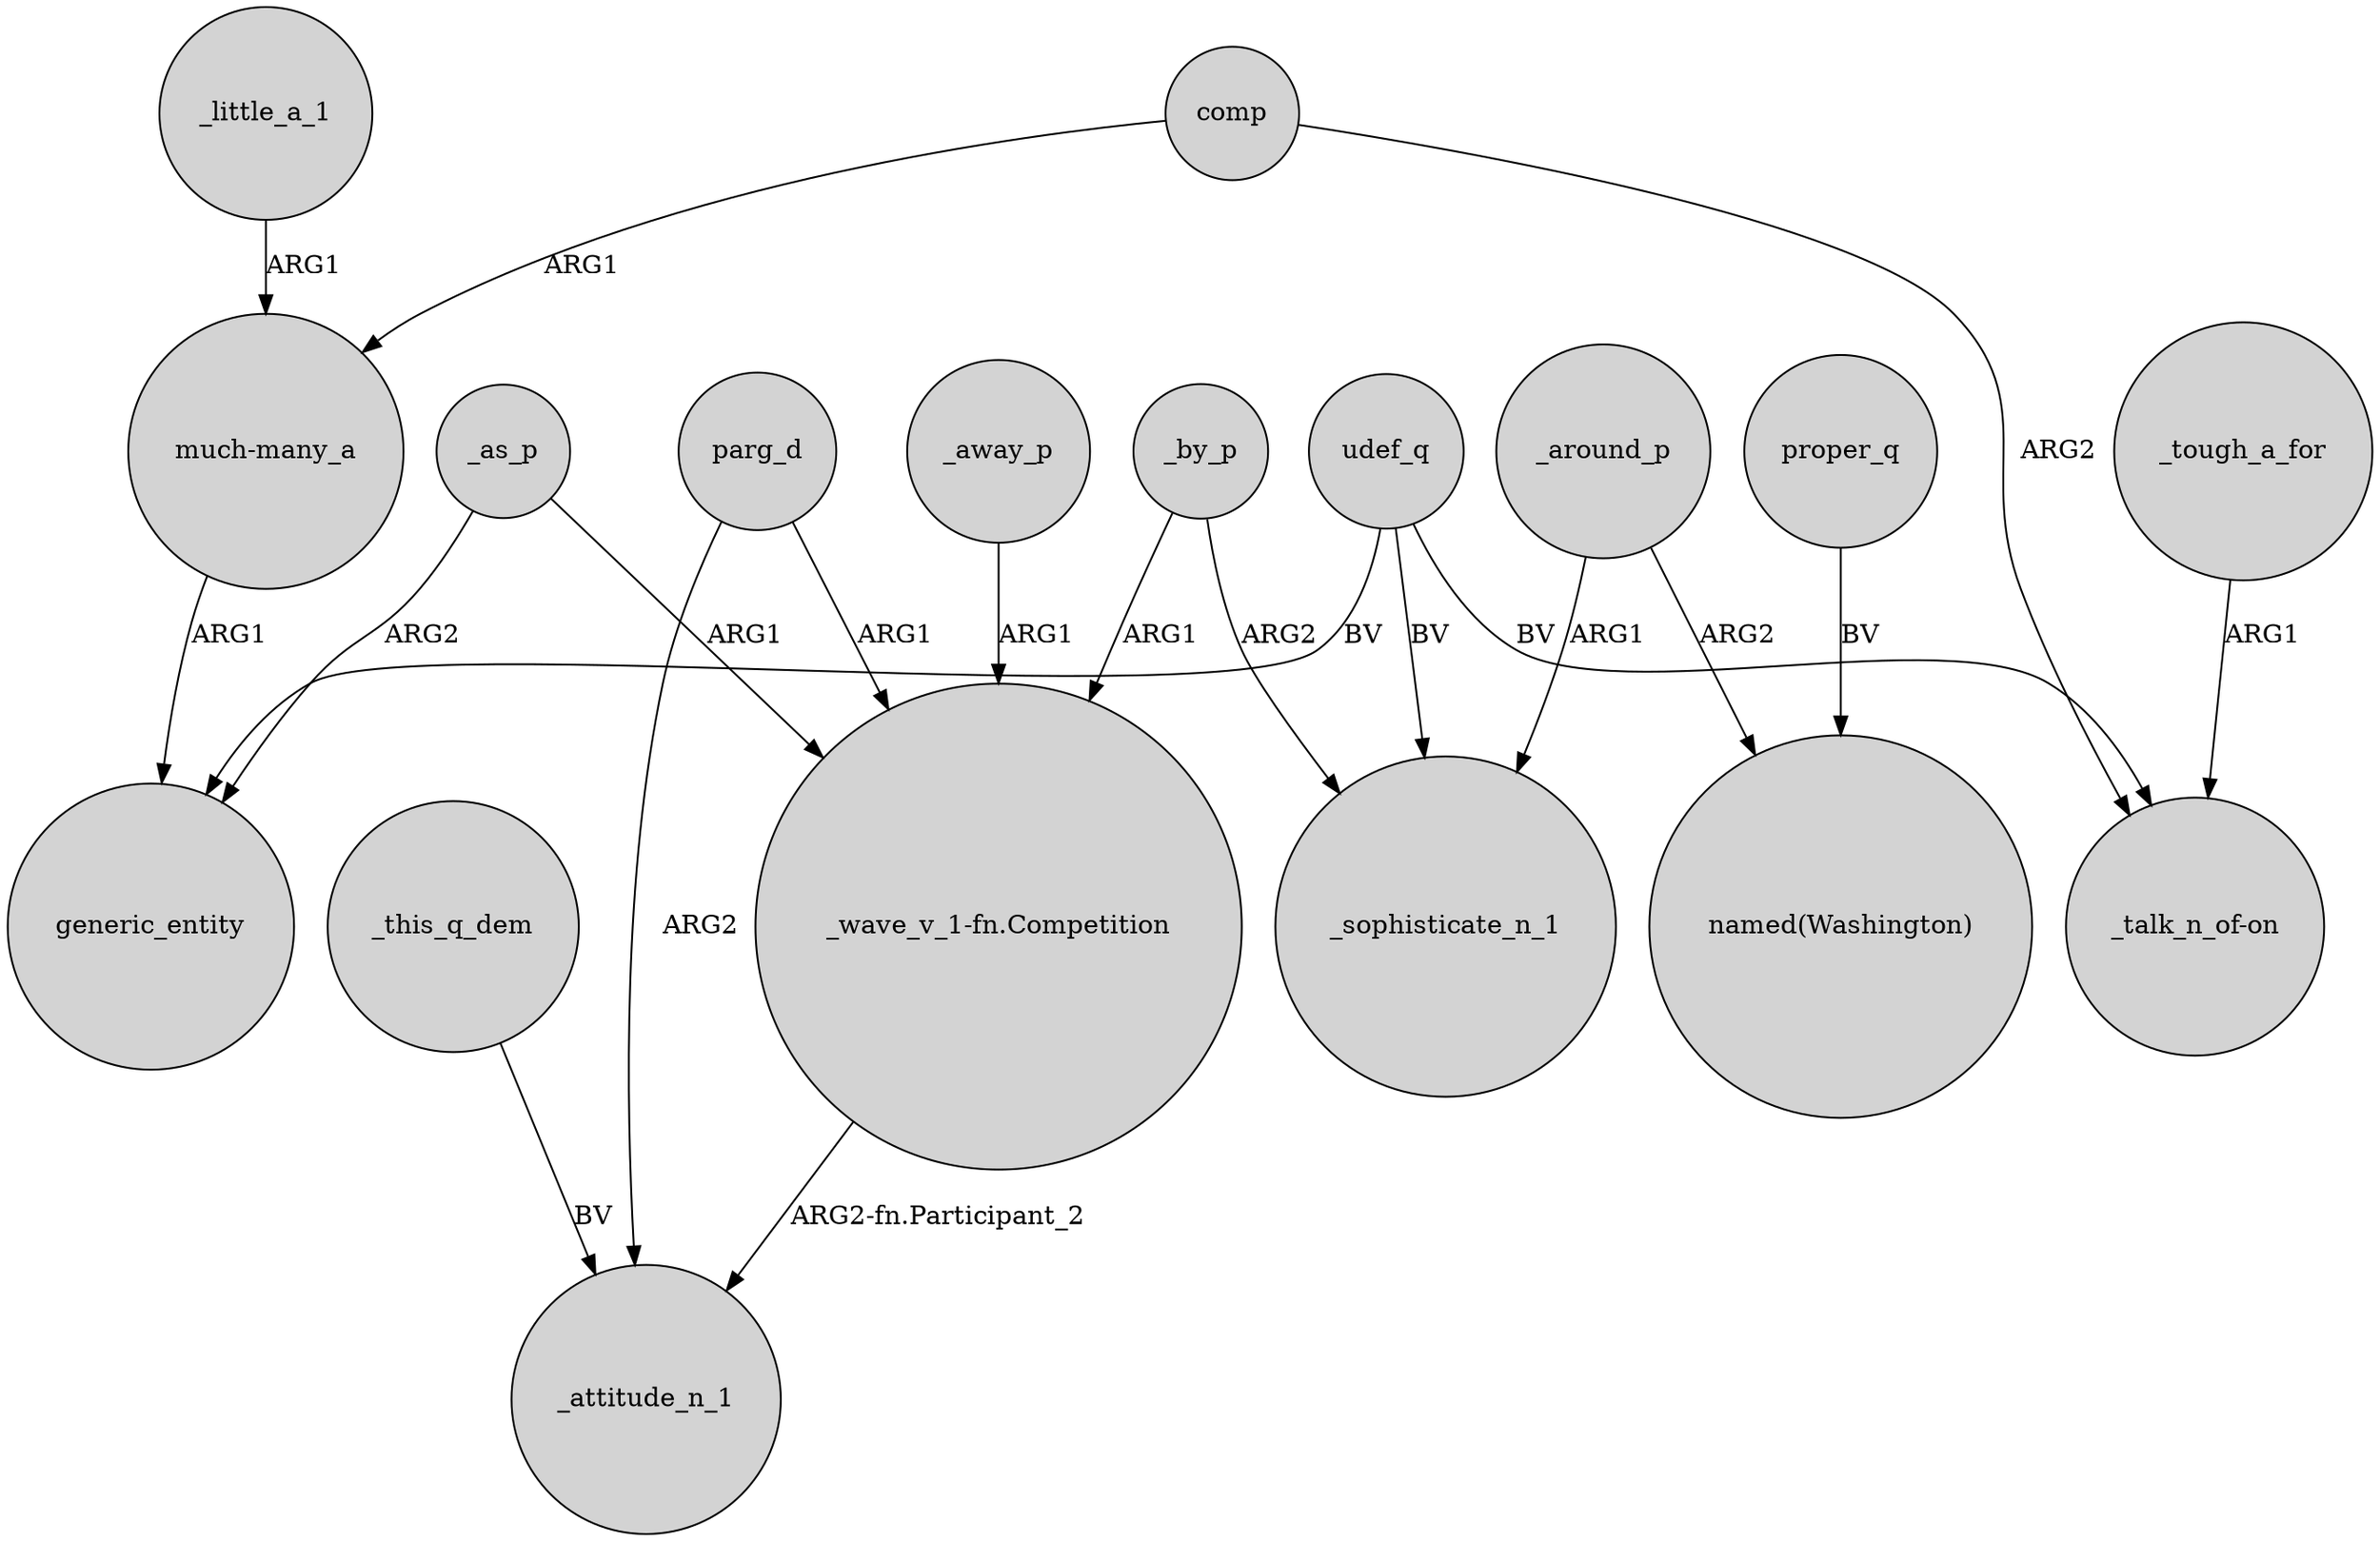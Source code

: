 digraph {
	node [shape=circle style=filled]
	_little_a_1 -> "much-many_a" [label=ARG1]
	_this_q_dem -> _attitude_n_1 [label=BV]
	_by_p -> "_wave_v_1-fn.Competition" [label=ARG1]
	_around_p -> _sophisticate_n_1 [label=ARG1]
	comp -> "_talk_n_of-on" [label=ARG2]
	"_wave_v_1-fn.Competition" -> _attitude_n_1 [label="ARG2-fn.Participant_2"]
	_as_p -> "_wave_v_1-fn.Competition" [label=ARG1]
	udef_q -> generic_entity [label=BV]
	comp -> "much-many_a" [label=ARG1]
	udef_q -> _sophisticate_n_1 [label=BV]
	"much-many_a" -> generic_entity [label=ARG1]
	_tough_a_for -> "_talk_n_of-on" [label=ARG1]
	_away_p -> "_wave_v_1-fn.Competition" [label=ARG1]
	proper_q -> "named(Washington)" [label=BV]
	parg_d -> "_wave_v_1-fn.Competition" [label=ARG1]
	_around_p -> "named(Washington)" [label=ARG2]
	parg_d -> _attitude_n_1 [label=ARG2]
	_by_p -> _sophisticate_n_1 [label=ARG2]
	_as_p -> generic_entity [label=ARG2]
	udef_q -> "_talk_n_of-on" [label=BV]
}
